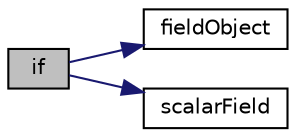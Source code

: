 digraph "if"
{
  bgcolor="transparent";
  edge [fontname="Helvetica",fontsize="10",labelfontname="Helvetica",labelfontsize="10"];
  node [fontname="Helvetica",fontsize="10",shape=record];
  rankdir="LR";
  Node6 [label="if",height=0.2,width=0.4,color="black", fillcolor="grey75", style="filled", fontcolor="black"];
  Node6 -> Node7 [color="midnightblue",fontsize="10",style="solid",fontname="Helvetica"];
  Node7 [label="fieldObject",height=0.2,width=0.4,color="black",URL="$a19442.html#a320cf83612cc3fb001166525cdb9670e"];
  Node6 -> Node8 [color="midnightblue",fontsize="10",style="solid",fontname="Helvetica"];
  Node8 [label="scalarField",height=0.2,width=0.4,color="black",URL="$a19442.html#afcd8855c276a98ae9604b35c8fb5b81e"];
}

